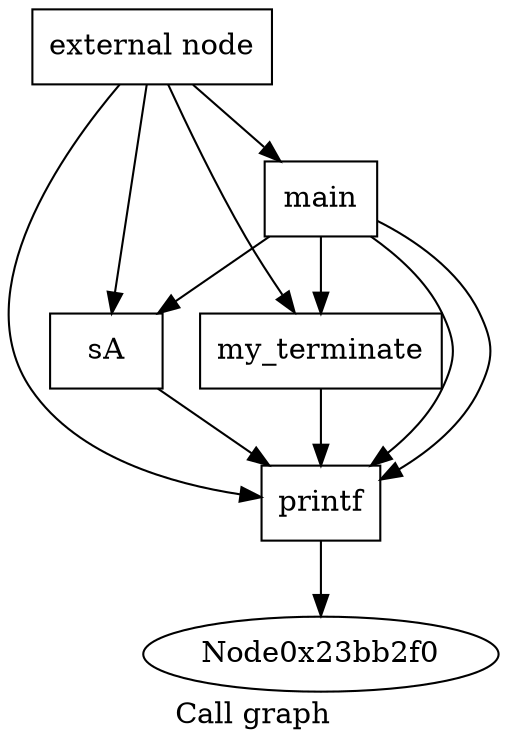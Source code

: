 digraph "Call graph" {
	label="Call graph";

	Node0x23bb2c0 [shape=record,label="{external node}"];
	Node0x23bb2c0 -> Node0x23bb360;
	Node0x23bb2c0 -> Node0x23c5360;
	Node0x23bb2c0 -> Node0x23c5400;
	Node0x23bb2c0 -> Node0x23c54a0;
	Node0x23bb360 [shape=record,label="{sA}"];
	Node0x23bb360 -> Node0x23c5360;
	Node0x23c5360 [shape=record,label="{printf}"];
	Node0x23c5360 -> Node0x23bb2f0;
	Node0x23c5400 [shape=record,label="{my_terminate}"];
	Node0x23c5400 -> Node0x23c5360;
	Node0x23c54a0 [shape=record,label="{main}"];
	Node0x23c54a0 -> Node0x23bb360;
	Node0x23c54a0 -> Node0x23c5360;
	Node0x23c54a0 -> Node0x23c5360;
	Node0x23c54a0 -> Node0x23c5400;
}
